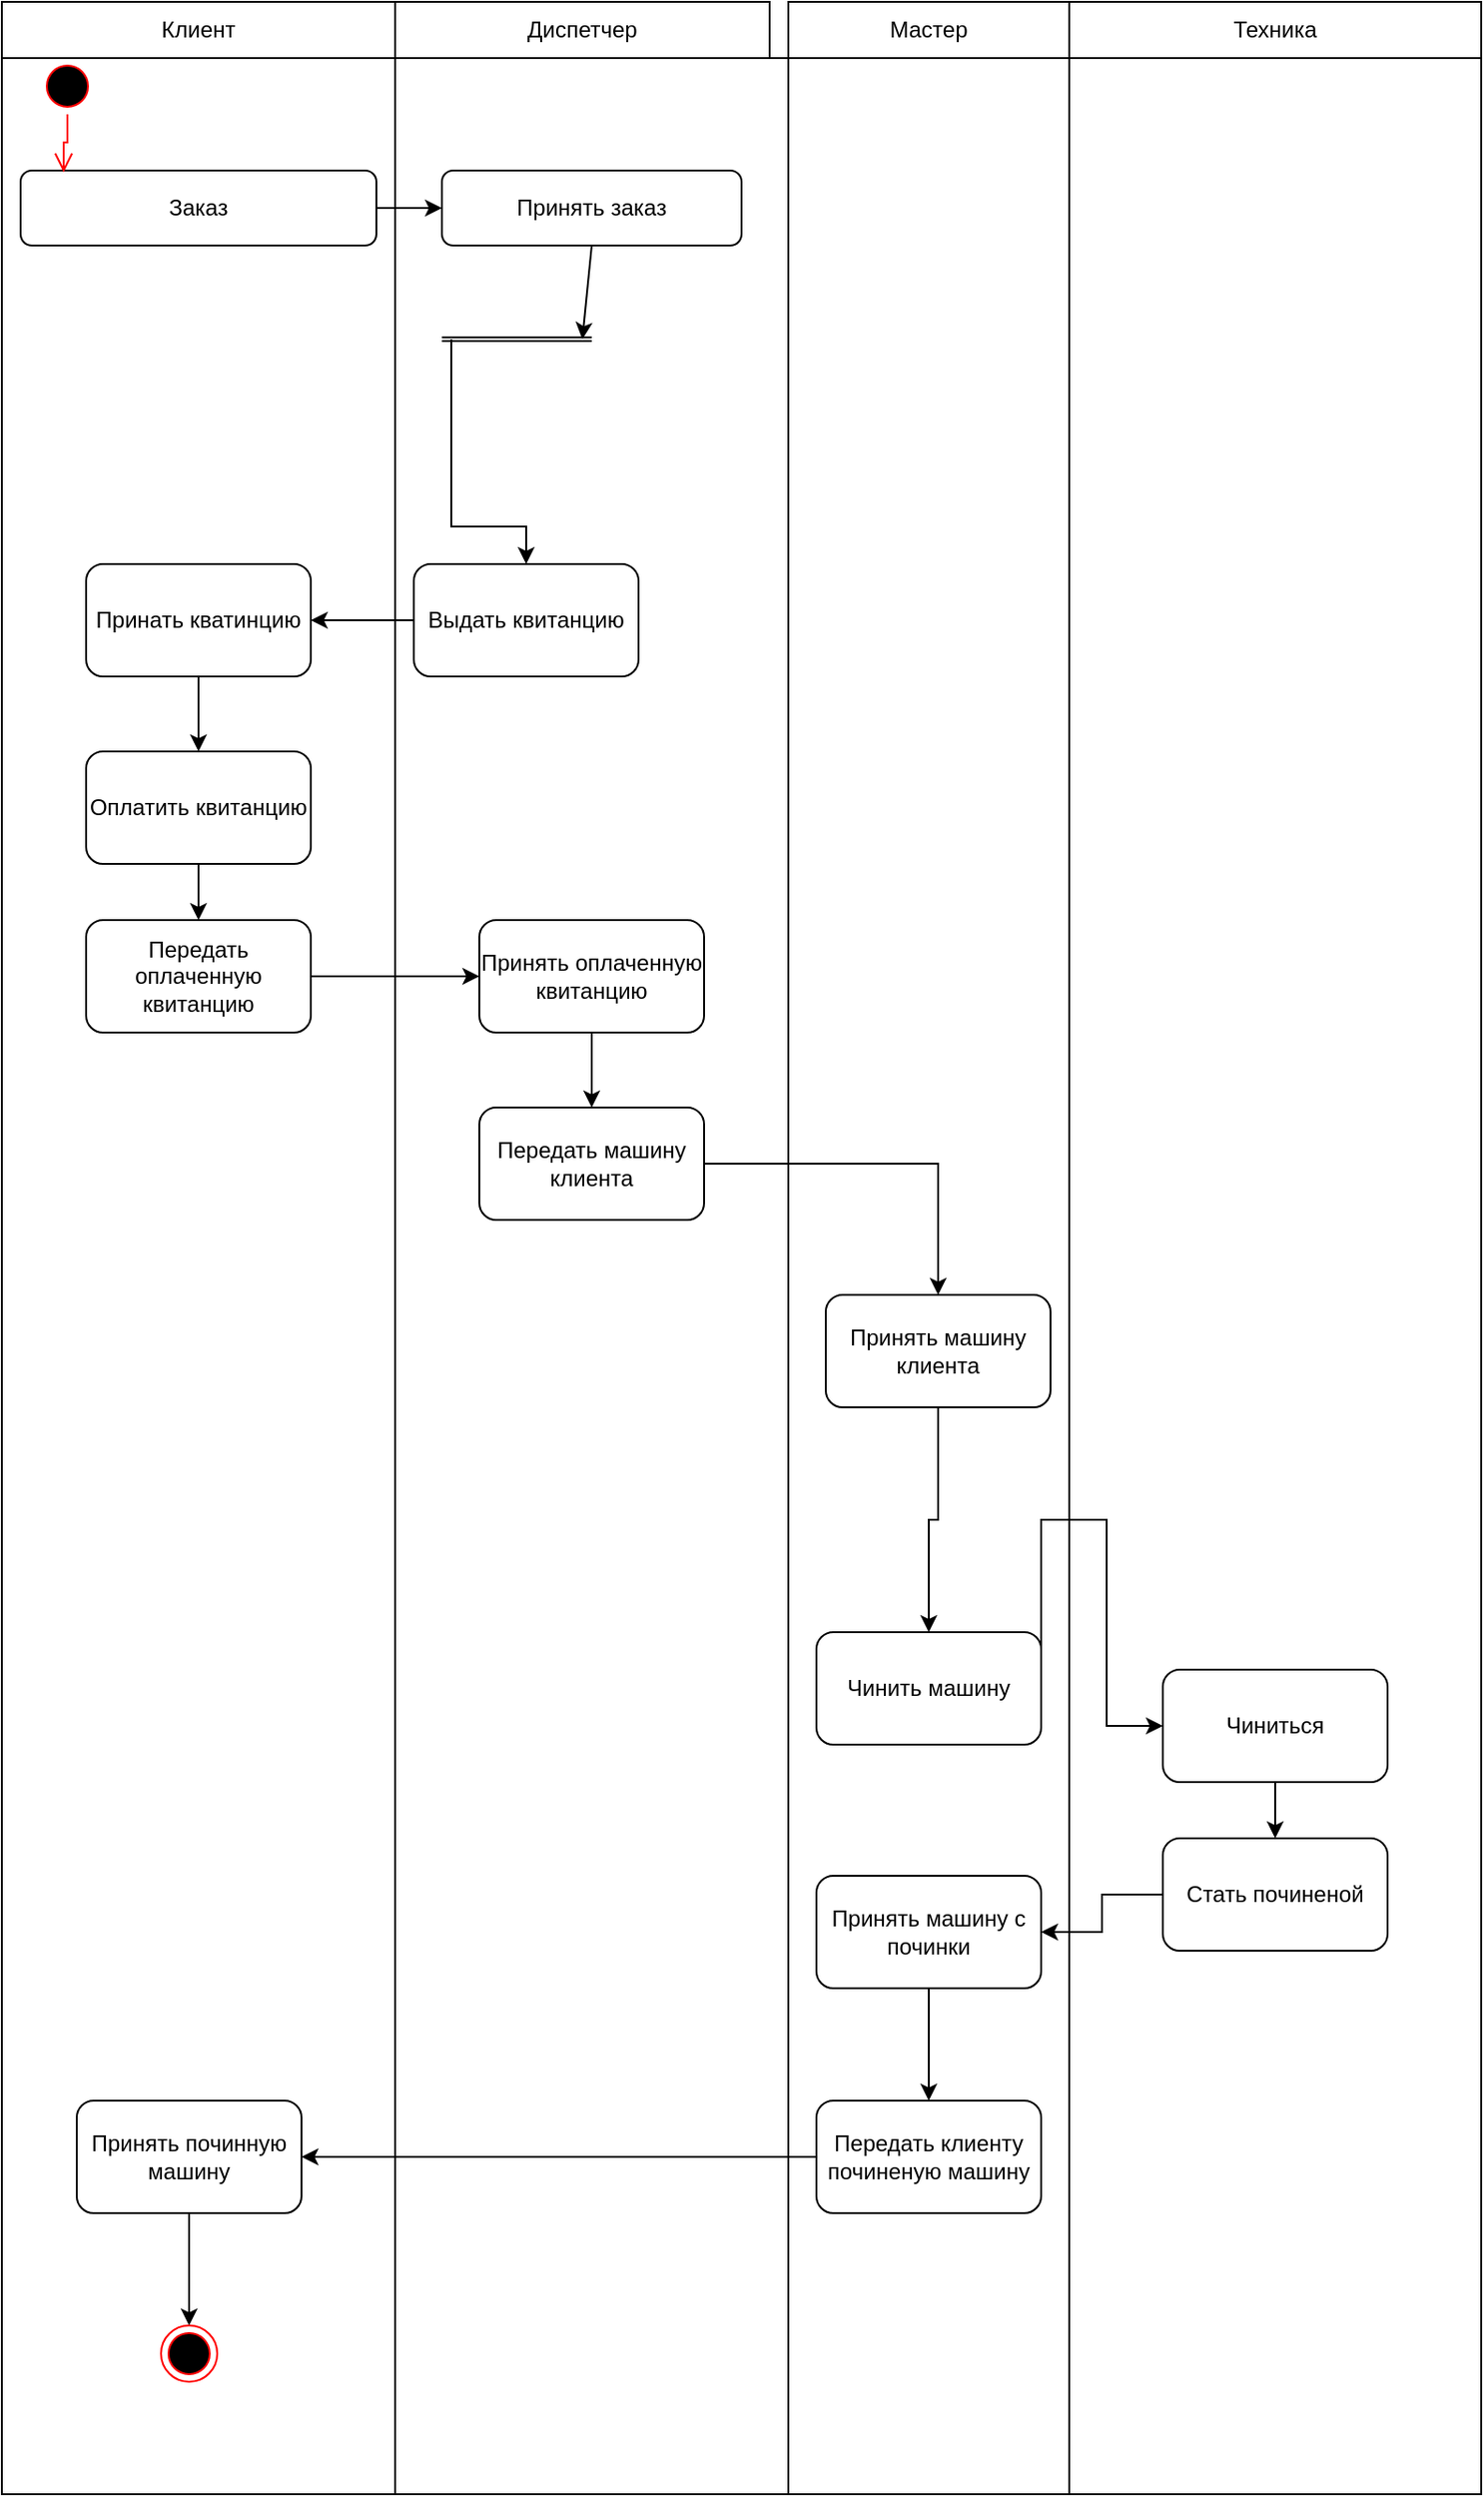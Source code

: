 <mxfile version="20.5.3" type="github"><diagram id="uw26rRQ_csH9tKwr2uAa" name="Page-1"><mxGraphModel dx="1319" dy="835" grid="1" gridSize="10" guides="1" tooltips="1" connect="1" arrows="1" fold="1" page="1" pageScale="1" pageWidth="850" pageHeight="1100" math="0" shadow="0"><root><mxCell id="0"/><mxCell id="1" parent="0"/><mxCell id="7fVoH34TbLNqK5g0OiPA-4" value="" style="rounded=0;whiteSpace=wrap;html=1;sketch=0;glass=0;shadow=0;" vertex="1" parent="1"><mxGeometry x="30" y="50" width="210" height="30" as="geometry"/></mxCell><mxCell id="7fVoH34TbLNqK5g0OiPA-5" value="Техника" style="rounded=0;whiteSpace=wrap;html=1;" vertex="1" parent="1"><mxGeometry x="600" y="50" width="220" height="30" as="geometry"/></mxCell><mxCell id="7fVoH34TbLNqK5g0OiPA-8" value="Мастер" style="rounded=0;whiteSpace=wrap;html=1;" vertex="1" parent="1"><mxGeometry x="450" y="50" width="150" height="30" as="geometry"/></mxCell><mxCell id="7fVoH34TbLNqK5g0OiPA-9" value="Диспетчер" style="rounded=0;whiteSpace=wrap;html=1;" vertex="1" parent="1"><mxGeometry x="240" y="50" width="200" height="30" as="geometry"/></mxCell><mxCell id="7fVoH34TbLNqK5g0OiPA-10" value="" style="rounded=0;whiteSpace=wrap;html=1;" vertex="1" parent="1"><mxGeometry x="30" y="80" width="210" height="1300" as="geometry"/></mxCell><mxCell id="7fVoH34TbLNqK5g0OiPA-12" value="" style="rounded=0;whiteSpace=wrap;html=1;" vertex="1" parent="1"><mxGeometry x="240" y="80" width="210" height="1300" as="geometry"/></mxCell><mxCell id="7fVoH34TbLNqK5g0OiPA-14" value="" style="rounded=0;whiteSpace=wrap;html=1;" vertex="1" parent="1"><mxGeometry x="450" y="80" width="150" height="1300" as="geometry"/></mxCell><mxCell id="7fVoH34TbLNqK5g0OiPA-15" value="" style="rounded=0;whiteSpace=wrap;html=1;" vertex="1" parent="1"><mxGeometry x="600" y="80" width="220" height="1300" as="geometry"/></mxCell><mxCell id="7fVoH34TbLNqK5g0OiPA-16" value="Клиент" style="text;html=1;strokeColor=none;fillColor=none;align=center;verticalAlign=middle;whiteSpace=wrap;rounded=0;shadow=0;glass=0;sketch=0;" vertex="1" parent="1"><mxGeometry x="30" y="50" width="210" height="30" as="geometry"/></mxCell><mxCell id="7fVoH34TbLNqK5g0OiPA-17" value="Заказ" style="rounded=1;whiteSpace=wrap;html=1;shadow=0;glass=0;sketch=0;" vertex="1" parent="1"><mxGeometry x="40" y="140" width="190" height="40" as="geometry"/></mxCell><mxCell id="7fVoH34TbLNqK5g0OiPA-18" value="" style="ellipse;html=1;shape=startState;fillColor=#000000;strokeColor=#ff0000;rounded=0;shadow=0;glass=0;sketch=0;" vertex="1" parent="1"><mxGeometry x="50" y="80" width="30" height="30" as="geometry"/></mxCell><mxCell id="7fVoH34TbLNqK5g0OiPA-19" value="" style="edgeStyle=orthogonalEdgeStyle;html=1;verticalAlign=bottom;endArrow=open;endSize=8;strokeColor=#ff0000;rounded=0;entryX=0.121;entryY=0.025;entryDx=0;entryDy=0;entryPerimeter=0;" edge="1" source="7fVoH34TbLNqK5g0OiPA-18" parent="1" target="7fVoH34TbLNqK5g0OiPA-17"><mxGeometry relative="1" as="geometry"><mxPoint x="70" y="140" as="targetPoint"/></mxGeometry></mxCell><mxCell id="7fVoH34TbLNqK5g0OiPA-20" value="Принять заказ" style="rounded=1;whiteSpace=wrap;html=1;shadow=0;glass=0;sketch=0;" vertex="1" parent="1"><mxGeometry x="265" y="140" width="160" height="40" as="geometry"/></mxCell><mxCell id="7fVoH34TbLNqK5g0OiPA-24" value="" style="endArrow=classic;html=1;rounded=0;exitX=1;exitY=0.5;exitDx=0;exitDy=0;entryX=0;entryY=0.5;entryDx=0;entryDy=0;" edge="1" parent="1" source="7fVoH34TbLNqK5g0OiPA-17" target="7fVoH34TbLNqK5g0OiPA-20"><mxGeometry width="50" height="50" relative="1" as="geometry"><mxPoint x="400" y="450" as="sourcePoint"/><mxPoint x="450" y="400" as="targetPoint"/></mxGeometry></mxCell><mxCell id="7fVoH34TbLNqK5g0OiPA-46" style="edgeStyle=orthogonalEdgeStyle;rounded=0;orthogonalLoop=1;jettySize=auto;html=1;exitX=0.5;exitY=1;exitDx=0;exitDy=0;entryX=0.5;entryY=0;entryDx=0;entryDy=0;" edge="1" parent="1" source="7fVoH34TbLNqK5g0OiPA-25" target="7fVoH34TbLNqK5g0OiPA-45"><mxGeometry relative="1" as="geometry"/></mxCell><mxCell id="7fVoH34TbLNqK5g0OiPA-25" value="Принять машину&lt;br&gt;клиента" style="whiteSpace=wrap;html=1;rounded=1;shadow=0;glass=0;sketch=0;" vertex="1" parent="1"><mxGeometry x="470" y="740" width="120" height="60" as="geometry"/></mxCell><mxCell id="7fVoH34TbLNqK5g0OiPA-68" style="edgeStyle=orthogonalEdgeStyle;rounded=0;orthogonalLoop=1;jettySize=auto;html=1;exitX=0.5;exitY=1;exitDx=0;exitDy=0;entryX=0.5;entryY=0;entryDx=0;entryDy=0;" edge="1" parent="1" source="7fVoH34TbLNqK5g0OiPA-28" target="7fVoH34TbLNqK5g0OiPA-67"><mxGeometry relative="1" as="geometry"/></mxCell><mxCell id="7fVoH34TbLNqK5g0OiPA-28" value="Чиниться" style="whiteSpace=wrap;html=1;rounded=1;shadow=0;glass=0;sketch=0;" vertex="1" parent="1"><mxGeometry x="650" y="940" width="120" height="60" as="geometry"/></mxCell><mxCell id="7fVoH34TbLNqK5g0OiPA-30" value="" style="shape=link;html=1;rounded=0;width=2;" edge="1" parent="1"><mxGeometry width="100" relative="1" as="geometry"><mxPoint x="265" y="230" as="sourcePoint"/><mxPoint x="345" y="230" as="targetPoint"/></mxGeometry></mxCell><mxCell id="7fVoH34TbLNqK5g0OiPA-35" value="" style="endArrow=classic;html=1;rounded=0;exitX=0.5;exitY=1;exitDx=0;exitDy=0;" edge="1" parent="1" source="7fVoH34TbLNqK5g0OiPA-20"><mxGeometry width="50" height="50" relative="1" as="geometry"><mxPoint x="400" y="450" as="sourcePoint"/><mxPoint x="340" y="230" as="targetPoint"/></mxGeometry></mxCell><mxCell id="7fVoH34TbLNqK5g0OiPA-51" value="" style="edgeStyle=orthogonalEdgeStyle;rounded=0;orthogonalLoop=1;jettySize=auto;html=1;" edge="1" parent="1" source="7fVoH34TbLNqK5g0OiPA-38" target="7fVoH34TbLNqK5g0OiPA-50"><mxGeometry relative="1" as="geometry"/></mxCell><mxCell id="7fVoH34TbLNqK5g0OiPA-38" value="Выдать квитанцию" style="rounded=1;whiteSpace=wrap;html=1;shadow=0;glass=0;sketch=0;" vertex="1" parent="1"><mxGeometry x="250" y="350" width="120" height="60" as="geometry"/></mxCell><mxCell id="7fVoH34TbLNqK5g0OiPA-39" value="" style="endArrow=classic;html=1;rounded=0;entryX=0.5;entryY=0;entryDx=0;entryDy=0;" edge="1" parent="1" target="7fVoH34TbLNqK5g0OiPA-38"><mxGeometry width="50" height="50" relative="1" as="geometry"><mxPoint x="270" y="230" as="sourcePoint"/><mxPoint x="450" y="350" as="targetPoint"/><Array as="points"><mxPoint x="270" y="330"/><mxPoint x="310" y="330"/></Array></mxGeometry></mxCell><mxCell id="7fVoH34TbLNqK5g0OiPA-47" style="edgeStyle=orthogonalEdgeStyle;rounded=0;orthogonalLoop=1;jettySize=auto;html=1;exitX=1;exitY=0.5;exitDx=0;exitDy=0;entryX=0;entryY=0.5;entryDx=0;entryDy=0;" edge="1" parent="1" source="7fVoH34TbLNqK5g0OiPA-45" target="7fVoH34TbLNqK5g0OiPA-28"><mxGeometry relative="1" as="geometry"><Array as="points"><mxPoint x="620" y="860"/><mxPoint x="620" y="970"/></Array></mxGeometry></mxCell><mxCell id="7fVoH34TbLNqK5g0OiPA-45" value="Чинить машину" style="whiteSpace=wrap;html=1;rounded=1;shadow=0;glass=0;sketch=0;" vertex="1" parent="1"><mxGeometry x="465" y="920" width="120" height="60" as="geometry"/></mxCell><mxCell id="7fVoH34TbLNqK5g0OiPA-64" style="edgeStyle=orthogonalEdgeStyle;rounded=0;orthogonalLoop=1;jettySize=auto;html=1;entryX=0.5;entryY=0;entryDx=0;entryDy=0;exitX=1;exitY=0.5;exitDx=0;exitDy=0;" edge="1" parent="1" source="7fVoH34TbLNqK5g0OiPA-65" target="7fVoH34TbLNqK5g0OiPA-25"><mxGeometry relative="1" as="geometry"><mxPoint x="420" y="680" as="sourcePoint"/><Array as="points"><mxPoint x="530" y="670"/></Array></mxGeometry></mxCell><mxCell id="7fVoH34TbLNqK5g0OiPA-57" value="" style="edgeStyle=orthogonalEdgeStyle;rounded=0;orthogonalLoop=1;jettySize=auto;html=1;" edge="1" parent="1" source="7fVoH34TbLNqK5g0OiPA-50" target="7fVoH34TbLNqK5g0OiPA-56"><mxGeometry relative="1" as="geometry"/></mxCell><mxCell id="7fVoH34TbLNqK5g0OiPA-50" value="Принать кватинцию" style="whiteSpace=wrap;html=1;rounded=1;shadow=0;glass=0;sketch=0;" vertex="1" parent="1"><mxGeometry x="75" y="350" width="120" height="60" as="geometry"/></mxCell><mxCell id="7fVoH34TbLNqK5g0OiPA-59" value="" style="edgeStyle=orthogonalEdgeStyle;rounded=0;orthogonalLoop=1;jettySize=auto;html=1;" edge="1" parent="1" source="7fVoH34TbLNqK5g0OiPA-56" target="7fVoH34TbLNqK5g0OiPA-58"><mxGeometry relative="1" as="geometry"/></mxCell><mxCell id="7fVoH34TbLNqK5g0OiPA-56" value="Оплатить квитанцию" style="whiteSpace=wrap;html=1;rounded=1;shadow=0;glass=0;sketch=0;" vertex="1" parent="1"><mxGeometry x="75" y="450" width="120" height="60" as="geometry"/></mxCell><mxCell id="7fVoH34TbLNqK5g0OiPA-61" value="" style="edgeStyle=orthogonalEdgeStyle;rounded=0;orthogonalLoop=1;jettySize=auto;html=1;" edge="1" parent="1" source="7fVoH34TbLNqK5g0OiPA-58" target="7fVoH34TbLNqK5g0OiPA-60"><mxGeometry relative="1" as="geometry"/></mxCell><mxCell id="7fVoH34TbLNqK5g0OiPA-58" value="Передать оплаченную квитанцию" style="whiteSpace=wrap;html=1;rounded=1;shadow=0;glass=0;sketch=0;" vertex="1" parent="1"><mxGeometry x="75" y="540" width="120" height="60" as="geometry"/></mxCell><mxCell id="7fVoH34TbLNqK5g0OiPA-66" value="" style="edgeStyle=orthogonalEdgeStyle;rounded=0;orthogonalLoop=1;jettySize=auto;html=1;" edge="1" parent="1" source="7fVoH34TbLNqK5g0OiPA-60" target="7fVoH34TbLNqK5g0OiPA-65"><mxGeometry relative="1" as="geometry"/></mxCell><mxCell id="7fVoH34TbLNqK5g0OiPA-60" value="Принять оплаченную квитанцию" style="whiteSpace=wrap;html=1;rounded=1;shadow=0;glass=0;sketch=0;" vertex="1" parent="1"><mxGeometry x="285" y="540" width="120" height="60" as="geometry"/></mxCell><mxCell id="7fVoH34TbLNqK5g0OiPA-65" value="Передать машину клиента" style="whiteSpace=wrap;html=1;rounded=1;shadow=0;glass=0;sketch=0;" vertex="1" parent="1"><mxGeometry x="285" y="640" width="120" height="60" as="geometry"/></mxCell><mxCell id="7fVoH34TbLNqK5g0OiPA-70" value="" style="edgeStyle=orthogonalEdgeStyle;rounded=0;orthogonalLoop=1;jettySize=auto;html=1;" edge="1" parent="1" source="7fVoH34TbLNqK5g0OiPA-67" target="7fVoH34TbLNqK5g0OiPA-69"><mxGeometry relative="1" as="geometry"/></mxCell><mxCell id="7fVoH34TbLNqK5g0OiPA-67" value="Стать починеной" style="whiteSpace=wrap;html=1;rounded=1;shadow=0;glass=0;sketch=0;" vertex="1" parent="1"><mxGeometry x="650" y="1030" width="120" height="60" as="geometry"/></mxCell><mxCell id="7fVoH34TbLNqK5g0OiPA-72" value="" style="edgeStyle=orthogonalEdgeStyle;rounded=0;orthogonalLoop=1;jettySize=auto;html=1;" edge="1" parent="1" source="7fVoH34TbLNqK5g0OiPA-69" target="7fVoH34TbLNqK5g0OiPA-71"><mxGeometry relative="1" as="geometry"/></mxCell><mxCell id="7fVoH34TbLNqK5g0OiPA-69" value="Принять машину с починки" style="whiteSpace=wrap;html=1;rounded=1;shadow=0;glass=0;sketch=0;" vertex="1" parent="1"><mxGeometry x="465" y="1050" width="120" height="60" as="geometry"/></mxCell><mxCell id="7fVoH34TbLNqK5g0OiPA-74" value="" style="edgeStyle=orthogonalEdgeStyle;rounded=0;orthogonalLoop=1;jettySize=auto;html=1;" edge="1" parent="1" source="7fVoH34TbLNqK5g0OiPA-71" target="7fVoH34TbLNqK5g0OiPA-73"><mxGeometry relative="1" as="geometry"/></mxCell><mxCell id="7fVoH34TbLNqK5g0OiPA-71" value="Передать клиенту починеную машину" style="whiteSpace=wrap;html=1;rounded=1;shadow=0;glass=0;sketch=0;" vertex="1" parent="1"><mxGeometry x="465" y="1170" width="120" height="60" as="geometry"/></mxCell><mxCell id="7fVoH34TbLNqK5g0OiPA-76" style="edgeStyle=orthogonalEdgeStyle;rounded=0;orthogonalLoop=1;jettySize=auto;html=1;exitX=0.5;exitY=1;exitDx=0;exitDy=0;entryX=0.5;entryY=0;entryDx=0;entryDy=0;" edge="1" parent="1" source="7fVoH34TbLNqK5g0OiPA-73" target="7fVoH34TbLNqK5g0OiPA-75"><mxGeometry relative="1" as="geometry"/></mxCell><mxCell id="7fVoH34TbLNqK5g0OiPA-73" value="Принять починную машину" style="whiteSpace=wrap;html=1;rounded=1;shadow=0;glass=0;sketch=0;" vertex="1" parent="1"><mxGeometry x="70" y="1170" width="120" height="60" as="geometry"/></mxCell><mxCell id="7fVoH34TbLNqK5g0OiPA-75" value="" style="ellipse;html=1;shape=endState;fillColor=#000000;strokeColor=#ff0000;rounded=0;shadow=0;glass=0;sketch=0;" vertex="1" parent="1"><mxGeometry x="115" y="1290" width="30" height="30" as="geometry"/></mxCell></root></mxGraphModel></diagram></mxfile>